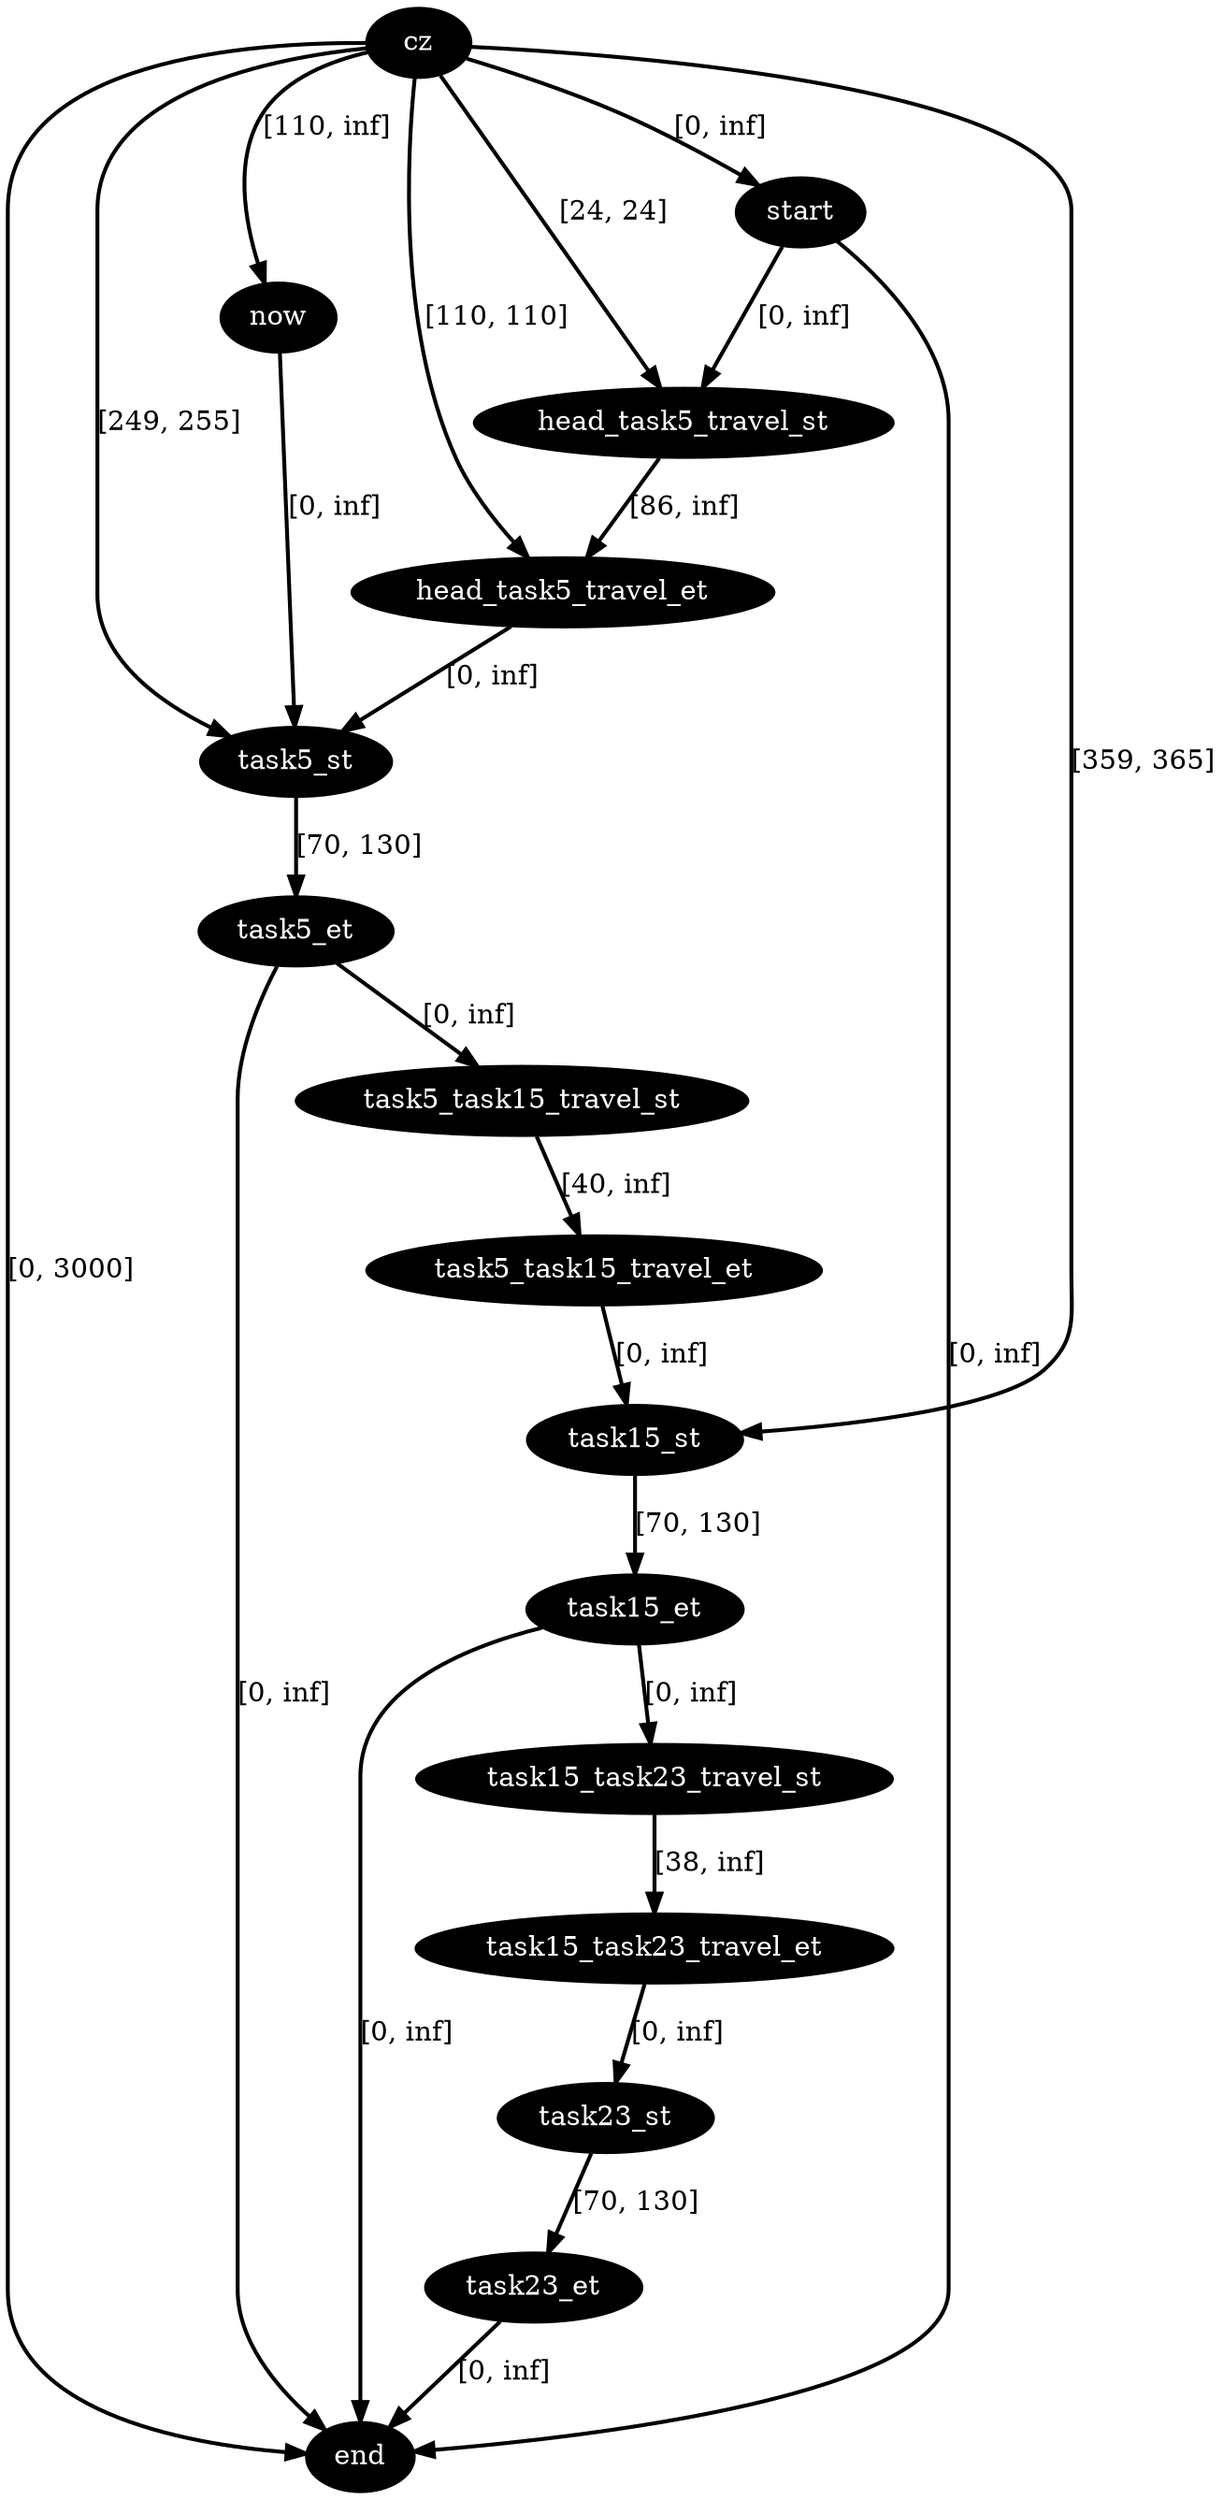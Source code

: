digraph plan {
0[label="cz",style=filled,fillcolor=black,fontcolor=white];
1[label="start",style=filled,fillcolor=black,fontcolor=white];
2[label="now",style=filled,fillcolor=black,fontcolor=white];
3[label="end",style=filled,fillcolor=black,fontcolor=white];
12[label="head_task5_travel_st",style=filled,fillcolor=black,fontcolor=white];
13[label="head_task5_travel_et",style=filled,fillcolor=black,fontcolor=white];
14[label="task5_st",style=filled,fillcolor=black,fontcolor=white];
15[label="task5_et",style=filled,fillcolor=black,fontcolor=white];
31[label="task15_st",style=filled,fillcolor=black,fontcolor=white];
32[label="task15_et",style=filled,fillcolor=black,fontcolor=white];
64[label="task5_task15_travel_st",style=filled,fillcolor=black,fontcolor=white];
65[label="task5_task15_travel_et",style=filled,fillcolor=black,fontcolor=white];
67[label="task15_task23_travel_st",style=filled,fillcolor=black,fontcolor=white];
68[label="task15_task23_travel_et",style=filled,fillcolor=black,fontcolor=white];
69[label="task23_st",style=filled,fillcolor=black,fontcolor=white];
70[label="task23_et",style=filled,fillcolor=black,fontcolor=white];
"0"->"1"[label="[0, inf]",penwidth=2,color=black];
"0"->"3"[label="[0, 3000]",penwidth=2,color=black];
"12"->"13"[label="[86, inf]",penwidth=2,color=black];
"0"->"13"[label="[110, 110]",penwidth=2,color=black];
"1"->"12"[label="[0, inf]",penwidth=2,color=black];
"0"->"12"[label="[24, 24]",penwidth=2,color=black];
"0"->"2"[label="[110, inf]",penwidth=2,color=black];
"2"->"14"[label="[0, inf]",penwidth=2,color=black];
"1"->"3"[label="[0, inf]",penwidth=2,color=black];
"32"->"3"[label="[0, inf]",penwidth=2,color=black];
"0"->"31"[label="[359, 365]",penwidth=2,color=black];
"67"->"68"[label="[38, inf]",penwidth=2,color=black];
"32"->"67"[label="[0, inf]",penwidth=2,color=black];
"31"->"32"[label="[70, 130]",penwidth=2,color=black];
"65"->"31"[label="[0, inf]",penwidth=2,color=black];
"70"->"3"[label="[0, inf]",penwidth=2,color=black];
"69"->"70"[label="[70, 130]",penwidth=2,color=black];
"68"->"69"[label="[0, inf]",penwidth=2,color=black];
"15"->"3"[label="[0, inf]",penwidth=2,color=black];
"0"->"14"[label="[249, 255]",penwidth=2,color=black];
"64"->"65"[label="[40, inf]",penwidth=2,color=black];
"15"->"64"[label="[0, inf]",penwidth=2,color=black];
"14"->"15"[label="[70, 130]",penwidth=2,color=black];
"13"->"14"[label="[0, inf]",penwidth=2,color=black];
}
